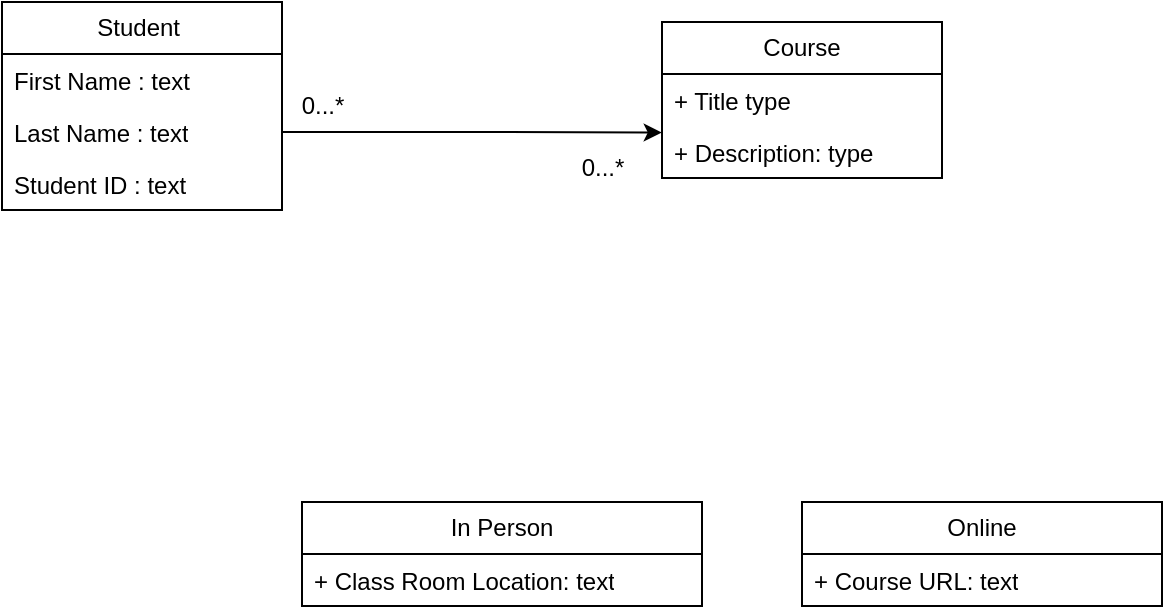<mxfile version="28.1.0">
  <diagram name="Page-1" id="c4acf3e9-155e-7222-9cf6-157b1a14988f">
    <mxGraphModel dx="1306" dy="777" grid="1" gridSize="10" guides="1" tooltips="1" connect="1" arrows="1" fold="1" page="1" pageScale="1" pageWidth="850" pageHeight="1100" background="none" math="0" shadow="0">
      <root>
        <mxCell id="0" />
        <mxCell id="1" parent="0" />
        <mxCell id="Mk11c0rEfD_NObcSh6kM-1" value="Student&amp;nbsp;" style="swimlane;fontStyle=0;childLayout=stackLayout;horizontal=1;startSize=26;fillColor=none;horizontalStack=0;resizeParent=1;resizeParentMax=0;resizeLast=0;collapsible=1;marginBottom=0;whiteSpace=wrap;html=1;" parent="1" vertex="1">
          <mxGeometry x="10" y="210" width="140" height="104" as="geometry" />
        </mxCell>
        <mxCell id="Mk11c0rEfD_NObcSh6kM-2" value="First Name : text" style="text;strokeColor=none;fillColor=none;align=left;verticalAlign=top;spacingLeft=4;spacingRight=4;overflow=hidden;rotatable=0;points=[[0,0.5],[1,0.5]];portConstraint=eastwest;whiteSpace=wrap;html=1;" parent="Mk11c0rEfD_NObcSh6kM-1" vertex="1">
          <mxGeometry y="26" width="140" height="26" as="geometry" />
        </mxCell>
        <mxCell id="Mk11c0rEfD_NObcSh6kM-3" value="Last Name : text" style="text;strokeColor=none;fillColor=none;align=left;verticalAlign=top;spacingLeft=4;spacingRight=4;overflow=hidden;rotatable=0;points=[[0,0.5],[1,0.5]];portConstraint=eastwest;whiteSpace=wrap;html=1;" parent="Mk11c0rEfD_NObcSh6kM-1" vertex="1">
          <mxGeometry y="52" width="140" height="26" as="geometry" />
        </mxCell>
        <mxCell id="Mk11c0rEfD_NObcSh6kM-4" value="Student ID : text" style="text;strokeColor=none;fillColor=none;align=left;verticalAlign=top;spacingLeft=4;spacingRight=4;overflow=hidden;rotatable=0;points=[[0,0.5],[1,0.5]];portConstraint=eastwest;whiteSpace=wrap;html=1;" parent="Mk11c0rEfD_NObcSh6kM-1" vertex="1">
          <mxGeometry y="78" width="140" height="26" as="geometry" />
        </mxCell>
        <mxCell id="Mk11c0rEfD_NObcSh6kM-5" value="Course" style="swimlane;fontStyle=0;childLayout=stackLayout;horizontal=1;startSize=26;fillColor=none;horizontalStack=0;resizeParent=1;resizeParentMax=0;resizeLast=0;collapsible=1;marginBottom=0;whiteSpace=wrap;html=1;" parent="1" vertex="1">
          <mxGeometry x="340" y="220" width="140" height="78" as="geometry" />
        </mxCell>
        <mxCell id="Mk11c0rEfD_NObcSh6kM-7" value="+ Title type" style="text;strokeColor=none;fillColor=none;align=left;verticalAlign=top;spacingLeft=4;spacingRight=4;overflow=hidden;rotatable=0;points=[[0,0.5],[1,0.5]];portConstraint=eastwest;whiteSpace=wrap;html=1;" parent="Mk11c0rEfD_NObcSh6kM-5" vertex="1">
          <mxGeometry y="26" width="140" height="26" as="geometry" />
        </mxCell>
        <mxCell id="Mk11c0rEfD_NObcSh6kM-8" value="+ Description: type" style="text;strokeColor=none;fillColor=none;align=left;verticalAlign=top;spacingLeft=4;spacingRight=4;overflow=hidden;rotatable=0;points=[[0,0.5],[1,0.5]];portConstraint=eastwest;whiteSpace=wrap;html=1;" parent="Mk11c0rEfD_NObcSh6kM-5" vertex="1">
          <mxGeometry y="52" width="140" height="26" as="geometry" />
        </mxCell>
        <mxCell id="Mk11c0rEfD_NObcSh6kM-10" style="edgeStyle=orthogonalEdgeStyle;rounded=0;orthogonalLoop=1;jettySize=auto;html=1;entryX=-0.001;entryY=0.125;entryDx=0;entryDy=0;entryPerimeter=0;" parent="1" source="Mk11c0rEfD_NObcSh6kM-3" target="Mk11c0rEfD_NObcSh6kM-8" edge="1">
          <mxGeometry relative="1" as="geometry" />
        </mxCell>
        <mxCell id="Mk11c0rEfD_NObcSh6kM-11" value="0...*" style="text;html=1;align=center;verticalAlign=middle;resizable=0;points=[];autosize=1;strokeColor=none;fillColor=none;" parent="1" vertex="1">
          <mxGeometry x="290" y="278" width="40" height="30" as="geometry" />
        </mxCell>
        <mxCell id="Mk11c0rEfD_NObcSh6kM-12" value="0...*" style="text;html=1;align=center;verticalAlign=middle;resizable=0;points=[];autosize=1;strokeColor=none;fillColor=none;" parent="1" vertex="1">
          <mxGeometry x="150" y="247" width="40" height="30" as="geometry" />
        </mxCell>
        <mxCell id="Mk11c0rEfD_NObcSh6kM-13" value="In Person" style="swimlane;fontStyle=0;childLayout=stackLayout;horizontal=1;startSize=26;fillColor=none;horizontalStack=0;resizeParent=1;resizeParentMax=0;resizeLast=0;collapsible=1;marginBottom=0;whiteSpace=wrap;html=1;" parent="1" vertex="1">
          <mxGeometry x="160" y="460" width="200" height="52" as="geometry" />
        </mxCell>
        <mxCell id="Mk11c0rEfD_NObcSh6kM-14" value="+ Class Room Location: text" style="text;strokeColor=none;fillColor=none;align=left;verticalAlign=top;spacingLeft=4;spacingRight=4;overflow=hidden;rotatable=0;points=[[0,0.5],[1,0.5]];portConstraint=eastwest;whiteSpace=wrap;html=1;" parent="Mk11c0rEfD_NObcSh6kM-13" vertex="1">
          <mxGeometry y="26" width="200" height="26" as="geometry" />
        </mxCell>
        <mxCell id="Mk11c0rEfD_NObcSh6kM-17" value="Online" style="swimlane;fontStyle=0;childLayout=stackLayout;horizontal=1;startSize=26;fillColor=none;horizontalStack=0;resizeParent=1;resizeParentMax=0;resizeLast=0;collapsible=1;marginBottom=0;whiteSpace=wrap;html=1;" parent="1" vertex="1">
          <mxGeometry x="410" y="460" width="180" height="52" as="geometry" />
        </mxCell>
        <mxCell id="Mk11c0rEfD_NObcSh6kM-18" value="+ Course URL: text" style="text;strokeColor=none;fillColor=none;align=left;verticalAlign=top;spacingLeft=4;spacingRight=4;overflow=hidden;rotatable=0;points=[[0,0.5],[1,0.5]];portConstraint=eastwest;whiteSpace=wrap;html=1;" parent="Mk11c0rEfD_NObcSh6kM-17" vertex="1">
          <mxGeometry y="26" width="180" height="26" as="geometry" />
        </mxCell>
      </root>
    </mxGraphModel>
  </diagram>
</mxfile>
